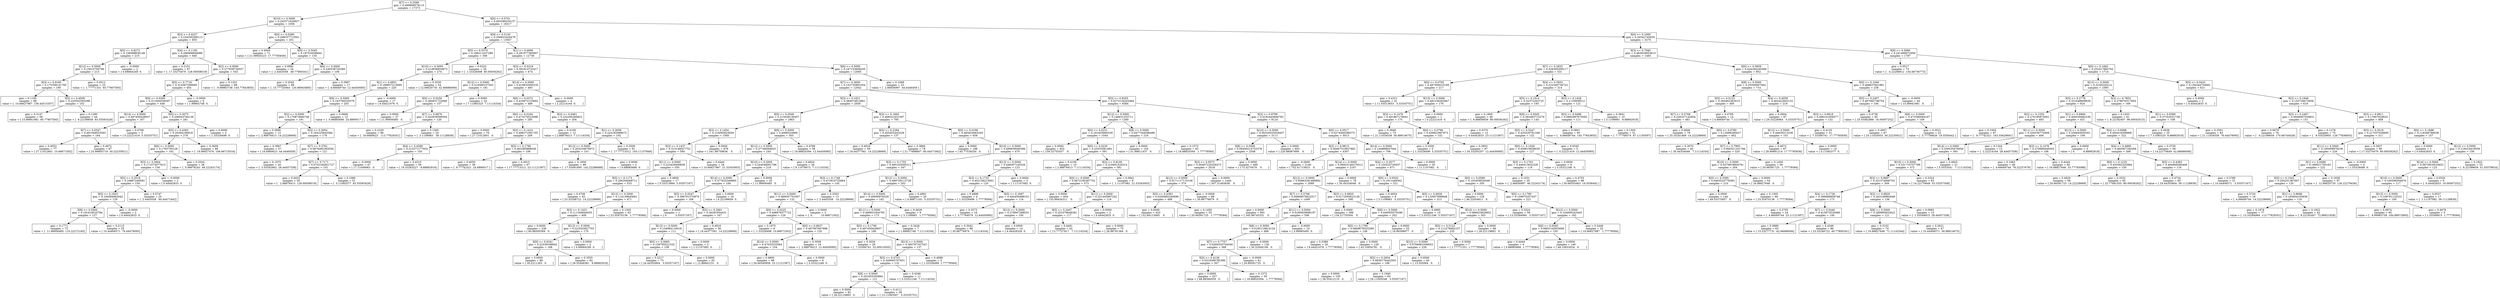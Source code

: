 digraph Tree {
0 [label="X[7] <= 0.2599\ngini = 0.499999578115\nsamples = 17373", shape="box"] ;
1 [label="X[10] <= 0.5000\ngini = 0.245371629927\nsamples = 1056", shape="box"] ;
0 -> 1 ;
2 [label="X[3] <= 0.0227\ngini = 0.234295369113\nsamples = 855", shape="box"] ;
1 -> 2 ;
3 [label="X[5] <= 0.8272\ngini = 0.158588636146\nsamples = 215", shape="box"] ;
2 -> 3 ;
4 [label="X[12] <= 0.5000\ngini = 0.15610750799\nsamples = 213", shape="box"] ;
3 -> 4 ;
5 [label="X[3] <= 0.0185\ngini = 0.175358141795\nsamples = 190", shape="box"] ;
4 -> 5 ;
6 [label="gini = 0.1195\nsamples = 88\nvalue = [  10.66627987  156.44515357]", shape="box"] ;
5 -> 6 ;
7 [label="X[5] <= 0.4506\ngini = 0.225502593298\nsamples = 102", shape="box"] ;
5 -> 7 ;
8 [label="gini = 0.3147\nsamples = 58\nvalue = [ 15.99941981  65.77807593]", shape="box"] ;
7 -> 8 ;
9 [label="gini = 0.1290\nsamples = 44\nvalue = [  6.22199659  83.55593429]", shape="box"] ;
7 -> 9 ;
10 [label="gini = 0.0512\nsamples = 23\nvalue = [  1.77771331  65.77807593]", shape="box"] ;
4 -> 10 ;
11 [label="gini = -0.0000\nsamples = 2\nvalue = [ 0.66664249  0.        ]", shape="box"] ;
3 -> 11 ;
12 [label="X[4] <= 0.1192\ngini = 0.266966694088\nsamples = 640", shape="box"] ;
2 -> 12 ;
13 [label="gini = 0.2101\nsamples = 97\nvalue = [  17.33270479  128.00058019]", shape="box"] ;
12 -> 13 ;
14 [label="X[2] <= 0.5000\ngini = 0.277839726557\nsamples = 543", shape="box"] ;
12 -> 14 ;
15 [label="X[5] <= 0.7716\ngini = 0.314567299949\nsamples = 454", shape="box"] ;
14 -> 15 ;
16 [label="X[0] <= 0.0300\ngini = 0.311004558287\nsamples = 448", shape="box"] ;
15 -> 16 ;
17 [label="X[14] <= 0.5000\ngini = 0.497450428937\nsamples = 167", shape="box"] ;
16 -> 17 ;
18 [label="X[7] <= 0.0347\ngini = 0.491549533593\nsamples = 164", shape="box"] ;
17 -> 18 ;
19 [label="gini = 0.4053\nsamples = 77\nvalue = [ 27.11012801  10.66671502]", shape="box"] ;
18 -> 19 ;
20 [label="gini = 0.4972\nsamples = 87\nvalue = [ 25.99905719  30.22235921]", shape="box"] ;
18 -> 20 ;
21 [label="gini = 0.0768\nsamples = 3\nvalue = [ 0.22221416  5.33335751]", shape="box"] ;
17 -> 21 ;
22 [label="X[0] <= 0.3075\ngini = 0.206943784136\nsamples = 281", shape="box"] ;
16 -> 22 ;
23 [label="X[5] <= 0.4383\ngini = 0.20294109918\nsamples = 278", shape="box"] ;
22 -> 23 ;
24 [label="X[6] <= 0.5000\ngini = 0.1763750128\nsamples = 192", shape="box"] ;
23 -> 24 ;
25 [label="X[3] <= 0.3664\ngini = 0.171073077615\nsamples = 156", shape="box"] ;
24 -> 25 ;
26 [label="X[5] <= 0.3519\ngini = 0.16867249593\nsamples = 154", shape="box"] ;
25 -> 26 ;
27 [label="X[0] <= 0.1833\ngini = 0.194584962042\nsamples = 129", shape="box"] ;
26 -> 27 ;
28 [label="X[8] <= 0.5000\ngini = 0.191618525784\nsamples = 127", shape="box"] ;
27 -> 28 ;
29 [label="gini = 0.1771\nsamples = 72\nvalue = [  11.99956485  110.22272183]", shape="box"] ;
28 -> 29 ;
30 [label="gini = 0.2115\nsamples = 55\nvalue = [ 10.44406571  76.44479095]", shape="box"] ;
28 -> 30 ;
31 [label="gini = -0.0000\nsamples = 2\nvalue = [ 0.44442833  0.        ]", shape="box"] ;
27 -> 31 ;
32 [label="gini = 0.0747\nsamples = 25\nvalue = [  2.4443558   60.44471842]", shape="box"] ;
26 -> 32 ;
33 [label="gini = -0.0000\nsamples = 2\nvalue = [ 0.44442833  0.        ]", shape="box"] ;
25 -> 33 ;
34 [label="gini = 0.2034\nsamples = 36\nvalue = [  5.99978243  46.22243174]", shape="box"] ;
24 -> 34 ;
35 [label="gini = 0.2659\nsamples = 86\nvalue = [  19.99927476  106.66715016]", shape="box"] ;
23 -> 35 ;
36 [label="gini = 0.0000\nsamples = 3\nvalue = [ 1.33328498  0.        ]", shape="box"] ;
22 -> 36 ;
37 [label="gini = -0.0000\nsamples = 6\nvalue = [ 1.99992748  0.        ]", shape="box"] ;
15 -> 37 ;
38 [label="gini = 0.1201\nsamples = 89\nvalue = [   9.99963738  145.77843855]", shape="box"] ;
14 -> 38 ;
39 [label="X[0] <= 0.0280\ngini = 0.298557713501\nsamples = 201", shape="box"] ;
1 -> 39 ;
40 [label="gini = 0.4944\nsamples = 71\nvalue = [ 21.99920223  17.77785836]", shape="box"] ;
39 -> 40 ;
41 [label="X[9] <= 0.5045\ngini = 0.197524596641\nsamples = 130", shape="box"] ;
39 -> 41 ;
42 [label="gini = 0.0892\nsamples = 24\nvalue = [  2.4443558   49.77800341]", shape="box"] ;
41 -> 42 ;
43 [label="X[6] <= 0.5000\ngini = 0.230538720289\nsamples = 106", shape="box"] ;
41 -> 43 ;
44 [label="gini = 0.2042\nsamples = 89\nvalue = [  15.77720564  120.88943685]", shape="box"] ;
43 -> 44 ;
45 [label="gini = 0.3967\nsamples = 17\nvalue = [  4.66649744  12.44450085]", shape="box"] ;
43 -> 45 ;
46 [label="X[0] <= 0.0741\ngini = 0.493289254157\nsamples = 16317", shape="box"] ;
0 -> 46 ;
47 [label="X[9] <= 0.5130\ngini = 0.356823428479\nsamples = 13047", shape="box"] ;
46 -> 47 ;
48 [label="X[5] <= 0.5370\ngini = 0.188211437289\nsamples = 308", shape="box"] ;
47 -> 48 ;
49 [label="X[10] <= 0.5000\ngini = 0.214936654873\nsamples = 274", shape="box"] ;
48 -> 49 ;
50 [label="X[1] <= 0.6951\ngini = 0.189837213695\nsamples = 220", shape="box"] ;
49 -> 50 ;
51 [label="X[6] <= 0.5000\ngini = 0.163794520579\nsamples = 203", shape="box"] ;
50 -> 51 ;
52 [label="X[2] <= 0.5000\ngini = 0.170873660746\nsamples = 191", shape="box"] ;
51 -> 52 ;
53 [label="gini = 0.2806\nsamples = 13\nvalue = [  2.88878413  14.22228669]", shape="box"] ;
52 -> 53 ;
54 [label="X[4] <= 0.3054\ngini = 0.164225643584\nsamples = 178", shape="box"] ;
52 -> 54 ;
55 [label="gini = 0.3967\nsamples = 57\nvalue = [ 16.6660623  44.4446459]", shape="box"] ;
54 -> 55 ;
56 [label="X[7] <= 0.3761\ngini = 0.0876492393556\nsamples = 121", shape="box"] ;
54 -> 56 ;
57 [label="gini = 0.1975\nsamples = 20\nvalue = [  3.55542662  28.44457338]", shape="box"] ;
56 -> 57 ;
58 [label="X[7] <= 0.7171\ngini = 0.0702164921727\nsamples = 101", shape="box"] ;
56 -> 58 ;
59 [label="gini = 0.0432\nsamples = 50\nvalue = [   2.88878413  128.00058019]", shape="box"] ;
58 -> 59 ;
60 [label="gini = 0.1086\nsamples = 51\nvalue = [  5.11092577  83.55593429]", shape="box"] ;
58 -> 60 ;
61 [label="gini = 0.0666\nsamples = 12\nvalue = [  0.88885666  24.8890017 ]", shape="box"] ;
51 -> 61 ;
62 [label="gini = -0.0000\nsamples = 17\nvalue = [ 6.44421076  0.        ]", shape="box"] ;
50 -> 62 ;
63 [label="gini = 0.3530\nsamples = 54\nvalue = [ 12.66620735  42.66686006]", shape="box"] ;
49 -> 63 ;
64 [label="gini = 0.0322\nsamples = 34\nvalue = [  1.33328498  80.00036262]", shape="box"] ;
48 -> 64 ;
65 [label="X[1] <= 0.4690\ngini = 0.281977360907\nsamples = 12739", shape="box"] ;
47 -> 65 ;
66 [label="X[3] <= 0.0319\ngini = 0.391814732417\nsamples = 674", shape="box"] ;
65 -> 66 ;
67 [label="X[12] <= 0.5000\ngini = 0.314589107503\nsamples = 181", shape="box"] ;
66 -> 67 ;
68 [label="X[0] <= 0.0250\ngini = 0.284931722846\nsamples = 157", shape="box"] ;
67 -> 68 ;
69 [label="gini = 0.0000\nsamples = 37\nvalue = [ 11.99956485   0.        ]", shape="box"] ;
68 -> 69 ;
70 [label="X[7] <= 0.6876\ngini = 0.202839599504\nsamples = 120", shape="box"] ;
68 -> 70 ;
71 [label="gini = 0.2229\nsamples = 96\nvalue = [  16.6660623   113.77829351]", shape="box"] ;
70 -> 71 ;
72 [label="gini = 0.1365\nsamples = 24\nvalue = [  3.1109983   39.11128839]", shape="box"] ;
70 -> 72 ;
73 [label="gini = 0.5000\nsamples = 24\nvalue = [ 7.11085325  7.11114334]", shape="box"] ;
67 -> 73 ;
74 [label="X[14] <= 0.5000\ngini = 0.419832095235\nsamples = 493", shape="box"] ;
66 -> 74 ;
75 [label="X[0] <= 0.0372\ngini = 0.416972153692\nsamples = 489", shape="box"] ;
74 -> 75 ;
76 [label="X[0] <= 0.0164\ngini = 0.473270523098\nsamples = 285", shape="box"] ;
75 -> 76 ;
77 [label="gini = 0.0000\nsamples = 76\nvalue = [ 27.11012801   0.        ]", shape="box"] ;
76 -> 77 ;
78 [label="X[3] <= 0.1410\ngini = 0.498271091705\nsamples = 209", shape="box"] ;
76 -> 78 ;
79 [label="X[4] <= 0.4289\ngini = 0.315271177932\nsamples = 103", shape="box"] ;
78 -> 79 ;
80 [label="gini = -0.0000\nsamples = 47\nvalue = [ 17.11049063   0.        ]", shape="box"] ;
79 -> 80 ;
81 [label="gini = 0.4315\nsamples = 56\nvalue = [ 19.33263227   8.88892918]", shape="box"] ;
79 -> 81 ;
82 [label="X[5] <= 0.1790\ngini = 0.463385888036\nsamples = 106", shape="box"] ;
78 -> 82 ;
83 [label="gini = 0.4050\nsamples = 39\nvalue = [  9.77742321  24.8890017 ]", shape="box"] ;
82 -> 83 ;
84 [label="gini = 0.4915\nsamples = 67\nvalue = [ 17.77713312  23.11121587]", shape="box"] ;
82 -> 84 ;
85 [label="X[3] <= 0.0461\ngini = 0.232295266822\nsamples = 204", shape="box"] ;
75 -> 85 ;
86 [label="gini = 0.4109\nsamples = 12\nvalue = [ 2.88878413  7.11114334]", shape="box"] ;
85 -> 86 ;
87 [label="X[1] <= 0.2658\ngini = 0.224192089673\nsamples = 192", shape="box"] ;
85 -> 87 ;
88 [label="X[13] <= 0.5000\ngini = 0.203234679972\nsamples = 101", shape="box"] ;
87 -> 88 ;
89 [label="gini = 0.1956\nsamples = 99\nvalue = [  17.55491895  142.22286688]", shape="box"] ;
88 -> 89 ;
90 [label="gini = 0.0000\nsamples = 2\nvalue = [ 0.88885666  0.        ]", shape="box"] ;
88 -> 90 ;
91 [label="gini = 0.2509\nsamples = 91\nvalue = [  17.77713312  103.11157849]", shape="box"] ;
87 -> 91 ;
92 [label="gini = -0.0000\nsamples = 4\nvalue = [ 2.22214164  0.        ]", shape="box"] ;
74 -> 92 ;
93 [label="X[6] <= 0.5000\ngini = 0.167153608205\nsamples = 12065", shape="box"] ;
65 -> 93 ;
94 [label="X[7] <= 0.3650\ngini = 0.152735881054\nsamples = 12042", shape="box"] ;
93 -> 94 ;
95 [label="X[3] <= 0.1621\ngini = 0.384974913861\nsamples = 2658", shape="box"] ;
94 -> 95 ;
96 [label="X[0] <= 0.0546\ngini = 0.215028130457\nsamples = 1863", shape="box"] ;
95 -> 96 ;
97 [label="X[3] <= 0.1454\ngini = 0.153093623839\nsamples = 1560", shape="box"] ;
96 -> 97 ;
98 [label="X[3] <= 0.1437\ngini = 0.315146027752\nsamples = 584", shape="box"] ;
97 -> 98 ;
99 [label="X[11] <= 0.5000\ngini = 0.223429400839\nsamples = 550", shape="box"] ;
98 -> 99 ;
100 [label="X[5] <= 0.1173\ngini = 0.206304068711\nsamples = 533", shape="box"] ;
99 -> 100 ;
101 [label="gini = 0.4706\nsamples = 62\nvalue = [ 23.33248722  14.22228669]", shape="box"] ;
100 -> 101 ;
102 [label="X[12] <= 0.5000\ngini = 0.114139645661\nsamples = 471", shape="box"] ;
100 -> 102 ;
103 [label="X[3] <= 0.1423\ngini = 0.111344644055\nsamples = 408", shape="box"] ;
102 -> 103 ;
104 [label="gini = 0.0000\nsamples = 238\nvalue = [ 80.88595569   0.        ]", shape="box"] ;
103 -> 104 ;
105 [label="X[13] <= 0.5000\ngini = 0.223543927703\nsamples = 170", shape="box"] ;
103 -> 105 ;
106 [label="X[0] <= 0.0241\ngini = 0.22539196942\nsamples = 168", shape="box"] ;
105 -> 106 ;
107 [label="gini = 0.0000\nsamples = 86\nvalue = [ 30.2211263   0.       ]", shape="box"] ;
106 -> 107 ;
108 [label="gini = 0.3555\nsamples = 82\nvalue = [ 29.55448381   8.88892918]", shape="box"] ;
106 -> 108 ;
109 [label="gini = 0.0000\nsamples = 2\nvalue = [ 0.66664249  0.        ]", shape="box"] ;
105 -> 109 ;
110 [label="gini = 0.1305\nsamples = 63\nvalue = [ 23.55470138   1.77778584]", shape="box"] ;
102 -> 110 ;
111 [label="gini = 0.4800\nsamples = 17\nvalue = [ 5.33313994  3.55557167]", shape="box"] ;
99 -> 111 ;
112 [label="gini = 0.4444\nsamples = 34\nvalue = [ 10.66627987  21.33343003]", shape="box"] ;
98 -> 112 ;
113 [label="gini = 0.0000\nsamples = 976\nvalue = [ 341.98759836    0.        ]", shape="box"] ;
97 -> 113 ;
114 [label="X[8] <= 0.5000\ngini = 0.4066524966\nsamples = 303", shape="box"] ;
96 -> 114 ;
115 [label="X[12] <= 0.5000\ngini = 0.37746094925\nsamples = 245", shape="box"] ;
114 -> 115 ;
116 [label="X[10] <= 0.5000\ngini = 0.344546901796\nsamples = 219", shape="box"] ;
115 -> 116 ;
117 [label="X[14] <= 0.5000\ngini = 0.377625349965\nsamples = 184", shape="box"] ;
116 -> 117 ;
118 [label="X[5] <= 0.0247\ngini = 0.396701570879\nsamples = 168", shape="box"] ;
117 -> 118 ;
119 [label="gini = 0.0000\nsamples = 1\nvalue = [ 0.          3.55557167]", shape="box"] ;
118 -> 119 ;
120 [label="X[5] <= 0.2901\ngini = 0.36281954431\nsamples = 167", shape="box"] ;
118 -> 120 ;
121 [label="X[13] <= 0.5000\ngini = 0.154984116018\nsamples = 111", shape="box"] ;
120 -> 121 ;
122 [label="X[0] <= 0.0665\ngini = 0.158795521532\nsamples = 108", shape="box"] ;
121 -> 122 ;
123 [label="gini = 0.2217\nsamples = 73\nvalue = [ 24.44355804   3.55557167]", shape="box"] ;
122 -> 123 ;
124 [label="gini = 0.0000\nsamples = 35\nvalue = [ 12.88842151   0.        ]", shape="box"] ;
122 -> 124 ;
125 [label="gini = 0.0000\nsamples = 3\nvalue = [ 1.11107082  0.        ]", shape="box"] ;
121 -> 125 ;
126 [label="gini = 0.4916\nsamples = 56\nvalue = [ 18.44377561  14.22228669]", shape="box"] ;
120 -> 126 ;
127 [label="gini = 0.0000\nsamples = 16\nvalue = [ 6.22199659  0.        ]", shape="box"] ;
117 -> 127 ;
128 [label="gini = 0.0000\nsamples = 35\nvalue = [ 11.99956485   0.        ]", shape="box"] ;
116 -> 128 ;
129 [label="gini = 0.4924\nsamples = 26\nvalue = [ 9.11078072  7.11114334]", shape="box"] ;
115 -> 129 ;
130 [label="gini = 0.4789\nsamples = 58\nvalue = [ 18.88820394  12.44450085]", shape="box"] ;
114 -> 130 ;
131 [label="X[3] <= 0.1665\ngini = 0.498321631597\nsamples = 795", shape="box"] ;
95 -> 131 ;
132 [label="X[5] <= 0.2284\ngini = 0.455052442528\nsamples = 137", shape="box"] ;
131 -> 132 ;
133 [label="gini = 0.4916\nsamples = 59\nvalue = [ 18.44377561  14.22228669]", shape="box"] ;
132 -> 133 ;
134 [label="gini = 0.3894\nsamples = 78\nvalue = [ 21.77698807  60.44471842]", shape="box"] ;
132 -> 134 ;
135 [label="X[0] <= 0.0196\ngini = 0.485624063345\nsamples = 658", shape="box"] ;
131 -> 135 ;
136 [label="gini = 0.0000\nsamples = 188\nvalue = [ 65.77539254   0.        ]", shape="box"] ;
135 -> 136 ;
137 [label="X[10] <= 0.5000\ngini = 0.499939040396\nsamples = 470", shape="box"] ;
135 -> 137 ;
138 [label="X[3] <= 0.1755\ngini = 0.495163595311\nsamples = 347", shape="box"] ;
137 -> 138 ;
139 [label="X[3] <= 0.1749\ngini = 0.473910725684\nsamples = 145", shape="box"] ;
138 -> 139 ;
140 [label="X[11] <= 0.5000\ngini = 0.489047701957\nsamples = 132", shape="box"] ;
139 -> 140 ;
141 [label="X[0] <= 0.0225\ngini = 0.498976377722\nsamples = 129", shape="box"] ;
140 -> 141 ;
142 [label="gini = 0.1975\nsamples = 9\nvalue = [  1.33328498  10.66671502]", shape="box"] ;
141 -> 142 ;
143 [label="X[0] <= 0.0637\ngini = 0.497567667996\nsamples = 120", shape="box"] ;
141 -> 143 ;
144 [label="X[14] <= 0.5000\ngini = 0.47032533564\nsamples = 104", shape="box"] ;
143 -> 144 ;
145 [label="gini = 0.4800\nsamples = 98\nvalue = [ 34.66540958  23.11121587]", shape="box"] ;
144 -> 145 ;
146 [label="gini = 0.0000\nsamples = 6\nvalue = [ 3.33321246  0.        ]", shape="box"] ;
144 -> 146 ;
147 [label="gini = 0.3058\nsamples = 16\nvalue = [  2.88878413  12.44450085]", shape="box"] ;
143 -> 147 ;
148 [label="gini = 0.0000\nsamples = 3\nvalue = [  0.          10.66671502]", shape="box"] ;
140 -> 148 ;
149 [label="gini = 0.2503\nsamples = 13\nvalue = [  2.4443558   14.22228669]", shape="box"] ;
139 -> 149 ;
150 [label="X[12] <= 0.5000\ngini = 0.499728113726\nsamples = 202", shape="box"] ;
138 -> 150 ;
151 [label="X[14] <= 0.5000\ngini = 0.49956976329\nsamples = 182", shape="box"] ;
150 -> 151 ;
152 [label="X[11] <= 0.5000\ngini = 0.499831004765\nsamples = 173", shape="box"] ;
151 -> 152 ;
153 [label="X[5] <= 0.1790\ngini = 0.497450428937\nsamples = 166", shape="box"] ;
152 -> 153 ;
154 [label="gini = 0.3034\nsamples = 29\nvalue = [  7.33306741  32.00014505]", shape="box"] ;
153 -> 154 ;
155 [label="X[13] <= 0.5000\ngini = 0.360787167547\nsamples = 137", shape="box"] ;
153 -> 155 ;
156 [label="X[5] <= 0.4753\ngini = 0.340845707831\nsamples = 132", shape="box"] ;
155 -> 156 ;
157 [label="X[8] <= 0.5000\ngini = 0.202455350894\nsamples = 121", shape="box"] ;
156 -> 157 ;
158 [label="gini = 0.0000\nsamples = 82\nvalue = [ 28.22119883   0.        ]", shape="box"] ;
157 -> 158 ;
159 [label="gini = 0.4111\nsamples = 39\nvalue = [ 13.11063567   5.33335751]", shape="box"] ;
157 -> 159 ;
160 [label="gini = 0.4346\nsamples = 11\nvalue = [ 3.33321246  7.11114334]", shape="box"] ;
156 -> 160 ;
161 [label="gini = 0.4898\nsamples = 5\nvalue = [ 1.33328498  1.77778584]", shape="box"] ;
155 -> 161 ;
162 [label="gini = 0.3426\nsamples = 7\nvalue = [ 1.99992748  7.11114334]", shape="box"] ;
152 -> 162 ;
163 [label="gini = 0.4628\nsamples = 9\nvalue = [ 3.1109983   1.77778584]", shape="box"] ;
151 -> 163 ;
164 [label="gini = 0.4991\nsamples = 20\nvalue = [ 4.88871161  5.33335751]", shape="box"] ;
150 -> 164 ;
165 [label="X[13] <= 0.5000\ngini = 0.448307145526\nsamples = 123", shape="box"] ;
137 -> 165 ;
166 [label="X[3] <= 0.1733\ngini = 0.452156215901\nsamples = 120", shape="box"] ;
165 -> 166 ;
167 [label="gini = 0.4898\nsamples = 4\nvalue = [ 1.33328498  1.77778584]", shape="box"] ;
166 -> 167 ;
168 [label="X[5] <= 0.1667\ngini = 0.444450488101\nsamples = 116", shape="box"] ;
166 -> 168 ;
169 [label="gini = 0.3573\nsamples = 16\nvalue = [  3.77764079  12.44450085]", shape="box"] ;
168 -> 169 ;
170 [label="X[12] <= 0.5000\ngini = 0.278947288551\nsamples = 100", shape="box"] ;
168 -> 170 ;
171 [label="gini = 0.3042\nsamples = 86\nvalue = [ 30.88776879   7.11114334]", shape="box"] ;
170 -> 171 ;
172 [label="gini = 0.0000\nsamples = 14\nvalue = [ 4.44428328  0.        ]", shape="box"] ;
170 -> 172 ;
173 [label="gini = 0.0000\nsamples = 3\nvalue = [ 1.11107082  0.        ]", shape="box"] ;
165 -> 173 ;
174 [label="X[3] <= 0.9255\ngini = 0.0373154203484\nsamples = 9384", shape="box"] ;
94 -> 174 ;
175 [label="X[12] <= 0.5000\ngini = 0.146631253711\nsamples = 1260", shape="box"] ;
174 -> 175 ;
176 [label="X[0] <= 0.0231\ngini = 0.163455660339\nsamples = 1044", shape="box"] ;
175 -> 176 ;
177 [label="gini = 0.0000\nsamples = 453\nvalue = [ 159.32755557    0.        ]", shape="box"] ;
176 -> 177 ;
178 [label="X[0] <= 0.0235\ngini = 0.25533581483\nsamples = 591", shape="box"] ;
176 -> 178 ;
179 [label="gini = 0.4109\nsamples = 10\nvalue = [ 2.88878413  7.11114334]", shape="box"] ;
178 -> 179 ;
180 [label="X[3] <= 0.8100\ngini = 0.219491520314\nsamples = 581", shape="box"] ;
178 -> 180 ;
181 [label="X[0] <= 0.0560\ngini = 0.0672185367752\nsamples = 573", shape="box"] ;
180 -> 181 ;
182 [label="gini = 0.0000\nsamples = 454\nvalue = [ 155.99434311    0.        ]", shape="box"] ;
181 -> 182 ;
183 [label="X[11] <= 0.5000\ngini = 0.251445997242\nsamples = 119", shape="box"] ;
181 -> 183 ;
184 [label="X[5] <= 0.2407\ngini = 0.253376648381\nsamples = 117", shape="box"] ;
183 -> 184 ;
185 [label="gini = 0.4491\nsamples = 42\nvalue = [ 13.77727817   7.11114334]", shape="box"] ;
184 -> 185 ;
186 [label="gini = 0.0000\nsamples = 75\nvalue = [ 26.88791384   0.        ]", shape="box"] ;
184 -> 186 ;
187 [label="gini = 0.0000\nsamples = 2\nvalue = [ 0.44442833  0.        ]", shape="box"] ;
183 -> 187 ;
188 [label="gini = 0.0941\nsamples = 8\nvalue = [  1.11107082  21.33343003]", shape="box"] ;
180 -> 188 ;
189 [label="X[8] <= 0.5000\ngini = 0.0477344596488\nsamples = 216", shape="box"] ;
175 -> 189 ;
190 [label="gini = 0.0000\nsamples = 154\nvalue = [ 51.99811437   0.        ]", shape="box"] ;
189 -> 190 ;
191 [label="gini = 0.1572\nsamples = 62\nvalue = [ 18.88820394   1.77778584]", shape="box"] ;
189 -> 191 ;
192 [label="X[3] <= 0.9799\ngini = 0.0182445846783\nsamples = 8124", shape="box"] ;
174 -> 192 ;
193 [label="X[10] <= 0.5000\ngini = 0.00320525028457\nsamples = 3111", shape="box"] ;
192 -> 193 ;
194 [label="X[8] <= 0.5000\ngini = 0.00400214752378\nsamples = 2508", shape="box"] ;
193 -> 194 ;
195 [label="X[3] <= 0.9573\ngini = 0.00497220326473\nsamples = 2018", shape="box"] ;
194 -> 195 ;
196 [label="X[12] <= 0.5000\ngini = 0.0171117110156\nsamples = 574", shape="box"] ;
195 -> 196 ;
197 [label="X[5] <= 0.4383\ngini = 0.0200992340696\nsamples = 488", shape="box"] ;
196 -> 197 ;
198 [label="gini = 0.0000\nsamples = 433\nvalue = [ 152.66113065    0.        ]", shape="box"] ;
197 -> 198 ;
199 [label="gini = 0.1459\nsamples = 55\nvalue = [ 20.66591725   1.77778584]", shape="box"] ;
197 -> 199 ;
200 [label="gini = -0.0000\nsamples = 86\nvalue = [ 30.88776879   0.        ]", shape="box"] ;
196 -> 200 ;
201 [label="gini = 0.0000\nsamples = 1444\nvalue = [ 507.31493636    0.        ]", shape="box"] ;
195 -> 201 ;
202 [label="gini = 0.0000\nsamples = 490\nvalue = [ 173.3270479    0.       ]", shape="box"] ;
194 -> 202 ;
203 [label="gini = 0.0000\nsamples = 603\nvalue = [ 220.88087899    0.        ]", shape="box"] ;
193 -> 203 ;
204 [label="X[0] <= 0.0517\ngini = 0.0274400296575\nsamples = 5013", shape="box"] ;
192 -> 204 ;
205 [label="X[3] <= 0.9813\ngini = 0.00467510937862\nsamples = 4307", shape="box"] ;
204 -> 205 ;
206 [label="gini = -0.0000\nsamples = 2140\nvalue = [ 752.41715923    0.        ]", shape="box"] ;
205 -> 206 ;
207 [label="X[14] <= 0.5000\ngini = 0.00925140279312\nsamples = 2167", shape="box"] ;
205 -> 207 ;
208 [label="X[12] <= 0.5000\ngini = 0.00963291489892\nsamples = 2089", shape="box"] ;
207 -> 208 ;
209 [label="X[7] <= 0.5768\ngini = 0.00668078022517\nsamples = 1499", shape="box"] ;
208 -> 209 ;
210 [label="gini = 0.0000\nsamples = 991\nvalue = [ 345.98745331    0.        ]", shape="box"] ;
209 -> 210 ;
211 [label="X[11] <= 0.5000\ngini = 0.0190920688197\nsamples = 508", shape="box"] ;
209 -> 211 ;
212 [label="X[8] <= 0.5000\ngini = 0.0195110814124\nsamples = 498", shape="box"] ;
211 -> 212 ;
213 [label="X[7] <= 0.7757\ngini = 0.0269320754549\nsamples = 368", shape="box"] ;
212 -> 213 ;
214 [label="X[5] <= 0.4136\ngini = 0.0319289785386\nsamples = 307", shape="box"] ;
213 -> 214 ;
215 [label="gini = 0.0000\nsamples = 257\nvalue = [ 88.88566559   0.        ]", shape="box"] ;
214 -> 215 ;
216 [label="gini = 0.1572\nsamples = 50\nvalue = [ 18.88820394   1.77778584]", shape="box"] ;
214 -> 216 ;
217 [label="gini = -0.0000\nsamples = 61\nvalue = [ 20.66591725   0.        ]", shape="box"] ;
213 -> 217 ;
218 [label="gini = -0.0000\nsamples = 130\nvalue = [ 50.22040106   0.        ]", shape="box"] ;
212 -> 218 ;
219 [label="gini = -0.0000\nsamples = 10\nvalue = [ 3.99985495  0.        ]", shape="box"] ;
211 -> 219 ;
220 [label="X[3] <= 0.9820\ngini = 0.0172593623128\nsamples = 590", shape="box"] ;
208 -> 220 ;
221 [label="gini = 0.0000\nsamples = 388\nvalue = [ 134.21735504    0.        ]", shape="box"] ;
220 -> 221 ;
222 [label="X[8] <= 0.5000\ngini = 0.049505570296\nsamples = 202", shape="box"] ;
220 -> 222 ;
223 [label="X[5] <= 0.1790\ngini = 0.0668678525289\nsamples = 149", shape="box"] ;
222 -> 223 ;
224 [label="gini = 0.3389\nsamples = 20\nvalue = [ 6.44421076  1.77778584]", shape="box"] ;
223 -> 224 ;
225 [label="gini = 0.0000\nsamples = 129\nvalue = [ 43.10954781   0.        ]", shape="box"] ;
223 -> 225 ;
226 [label="gini = 0.0000\nsamples = 53\nvalue = [ 18.66598977   0.        ]", shape="box"] ;
222 -> 226 ;
227 [label="gini = 0.0000\nsamples = 78\nvalue = [ 30.44334046   0.        ]", shape="box"] ;
207 -> 227 ;
228 [label="X[14] <= 0.5000\ngini = 0.144889647044\nsamples = 706", shape="box"] ;
204 -> 228 ;
229 [label="X[4] <= 0.3577\ngini = 0.150525720637\nsamples = 671", shape="box"] ;
228 -> 229 ;
230 [label="X[0] <= 0.0520\ngini = 0.1911449302\nsamples = 321", shape="box"] ;
229 -> 230 ;
231 [label="gini = 0.4654\nsamples = 8\nvalue = [ 3.1109983   5.33335751]", shape="box"] ;
230 -> 231 ;
232 [label="X[5] <= 0.0926\ngini = 0.132657699848\nsamples = 313", shape="box"] ;
230 -> 232 ;
233 [label="gini = 0.4995\nsamples = 10\nvalue = [ 3.33321246  3.55557167]", shape="box"] ;
232 -> 233 ;
234 [label="X[10] <= 0.5000\ngini = 0.086623829852\nsamples = 303", shape="box"] ;
232 -> 234 ;
235 [label="X[5] <= 0.5123\ngini = 0.112278482107\nsamples = 235", shape="box"] ;
234 -> 235 ;
236 [label="X[12] <= 0.5000\ngini = 0.0794681936653\nsamples = 228", shape="box"] ;
235 -> 236 ;
237 [label="X[5] <= 0.2654\ngini = 0.0936176442503\nsamples = 188", shape="box"] ;
236 -> 237 ;
238 [label="gini = 0.0000\nsamples = 105\nvalue = [ 39.55412119   0.        ]", shape="box"] ;
237 -> 238 ;
239 [label="gini = 0.1940\nsamples = 83\nvalue = [ 29.11005548   3.55557167]", shape="box"] ;
237 -> 239 ;
240 [label="gini = 0.0000\nsamples = 40\nvalue = [ 13.555064   0.      ]", shape="box"] ;
236 -> 240 ;
241 [label="gini = 0.5000\nsamples = 7\nvalue = [ 1.77771331  1.77778584]", shape="box"] ;
235 -> 241 ;
242 [label="gini = 0.0000\nsamples = 68\nvalue = [ 28.22119883   0.        ]", shape="box"] ;
234 -> 242 ;
243 [label="X[0] <= 0.0589\ngini = 0.105459020546\nsamples = 350", shape="box"] ;
229 -> 243 ;
244 [label="gini = 0.0000\nsamples = 129\nvalue = [ 46.22054611   0.        ]", shape="box"] ;
243 -> 244 ;
245 [label="X[5] <= 0.1790\ngini = 0.159975357437\nsamples = 221", shape="box"] ;
243 -> 245 ;
246 [label="gini = 0.3324\nsamples = 39\nvalue = [ 13.33284984   3.55557167]", shape="box"] ;
245 -> 246 ;
247 [label="X[12] <= 0.5000\ngini = 0.104600243445\nsamples = 182", shape="box"] ;
245 -> 247 ;
248 [label="X[0] <= 0.0593\ngini = 0.0663142953669\nsamples = 150", shape="box"] ;
247 -> 248 ;
249 [label="gini = 0.4444\nsamples = 4\nvalue = [ 0.88885666  1.77778584]", shape="box"] ;
248 -> 249 ;
250 [label="gini = 0.0000\nsamples = 146\nvalue = [ 49.10933024   0.        ]", shape="box"] ;
248 -> 250 ;
251 [label="gini = 0.2449\nsamples = 32\nvalue = [ 10.66627987   1.77778584]", shape="box"] ;
247 -> 251 ;
252 [label="gini = 0.0000\nsamples = 35\nvalue = [ 11.1107082   0.       ]", shape="box"] ;
228 -> 252 ;
253 [label="gini = 0.1068\nsamples = 23\nvalue = [  2.66656997  44.4446459 ]", shape="box"] ;
93 -> 253 ;
254 [label="X[0] <= 0.1069\ngini = 0.34542745635\nsamples = 3270", shape="box"] ;
46 -> 254 ;
255 [label="X[3] <= 0.7940\ngini = 0.483929953615\nsamples = 1483", shape="box"] ;
254 -> 255 ;
256 [label="X[7] <= 0.2833\ngini = 0.328300309117\nsamples = 531", shape="box"] ;
255 -> 256 ;
257 [label="X[0] <= 0.0792\ngini = 0.497560010185\nsamples = 217", shape="box"] ;
256 -> 257 ;
258 [label="gini = 0.4321\nsamples = 41\nvalue = [ 11.55513653   5.33335751]", shape="box"] ;
257 -> 258 ;
259 [label="X[13] <= 0.5000\ngini = 0.492106262847\nsamples = 176", shape="box"] ;
257 -> 259 ;
260 [label="X[3] <= 0.1478\ngini = 0.491867176641\nsamples = 175", shape="box"] ;
259 -> 260 ;
261 [label="gini = 0.3948\nsamples = 73\nvalue = [ 21.11034558  56.88914675]", shape="box"] ;
260 -> 261 ;
262 [label="X[0] <= 0.0798\ngini = 0.439822967873\nsamples = 102", shape="box"] ;
260 -> 262 ;
263 [label="gini = 0.3200\nsamples = 5\nvalue = [ 1.33328498  5.33335751]", shape="box"] ;
262 -> 263 ;
264 [label="gini = 0.3853\nsamples = 97\nvalue = [ 35.33205207  12.44450085]", shape="box"] ;
262 -> 264 ;
265 [label="gini = 0.0000\nsamples = 1\nvalue = [ 0.22221416  0.        ]", shape="box"] ;
259 -> 265 ;
266 [label="X[4] <= 0.3933\ngini = 0.222340736722\nsamples = 314", shape="box"] ;
256 -> 266 ;
267 [label="X[5] <= 0.1914\ngini = 0.32372262725\nsamples = 193", shape="box"] ;
266 -> 267 ;
268 [label="gini = 0.1800\nsamples = 49\nvalue = [  8.88856656  80.00036262]", shape="box"] ;
267 -> 268 ;
269 [label="X[9] <= 0.5045\ngini = 0.393483715276\nsamples = 144", shape="box"] ;
267 -> 269 ;
270 [label="gini = 0.0370\nsamples = 12\nvalue = [  0.44442833  23.11121587]", shape="box"] ;
269 -> 270 ;
271 [label="X[5] <= 0.5247\ngini = 0.435526781348\nsamples = 132", shape="box"] ;
269 -> 271 ;
272 [label="X[0] <= 0.1026\ngini = 0.459619838035\nsamples = 127", shape="box"] ;
271 -> 272 ;
273 [label="X[3] <= 0.1703\ngini = 0.446413632326\nsamples = 118", shape="box"] ;
272 -> 273 ;
274 [label="gini = 0.1031\nsamples = 20\nvalue = [  2.66656997  46.22243174]", shape="box"] ;
273 -> 274 ;
275 [label="gini = 0.4755\nsamples = 98\nvalue = [ 30.66555463  19.5556442 ]", shape="box"] ;
273 -> 275 ;
276 [label="gini = 0.0000\nsamples = 9\nvalue = [ 3.33321246  0.        ]", shape="box"] ;
272 -> 276 ;
277 [label="gini = 0.0345\nsamples = 5\nvalue = [  0.22221416  12.44450085]", shape="box"] ;
271 -> 277 ;
278 [label="X[3] <= 0.1428\ngini = 0.1135858512\nsamples = 121", shape="box"] ;
266 -> 278 ;
279 [label="X[3] <= 0.0498\ngini = 0.0962997675092\nsamples = 111", shape="box"] ;
278 -> 279 ;
280 [label="gini = 0.0601\nsamples = 60\nvalue = [   4.66649744  145.77843855]", shape="box"] ;
279 -> 280 ;
281 [label="gini = 0.1505\nsamples = 51\nvalue = [  7.77749574  87.11150597]", shape="box"] ;
279 -> 281 ;
282 [label="gini = 0.3841\nsamples = 10\nvalue = [ 3.1109983   8.88892918]", shape="box"] ;
278 -> 282 ;
283 [label="X[0] <= 0.0959\ngini = 0.424294245589\nsamples = 952", shape="box"] ;
255 -> 283 ;
284 [label="X[8] <= 0.5000\ngini = 0.35509567564\nsamples = 714", shape="box"] ;
283 -> 284 ;
285 [label="X[5] <= 0.5123\ngini = 0.265462363015\nsamples = 495", shape="box"] ;
284 -> 285 ;
286 [label="X[7] <= 0.5768\ngini = 0.226327142854\nsamples = 481", shape="box"] ;
285 -> 286 ;
287 [label="gini = 0.4606\nsamples = 79\nvalue = [ 25.33241469  14.22228669]", shape="box"] ;
286 -> 287 ;
288 [label="X[0] <= 0.0780\ngini = 0.13068290437\nsamples = 402", shape="box"] ;
286 -> 288 ;
289 [label="gini = 0.3070\nsamples = 82\nvalue = [ 30.44334046   7.11114334]", shape="box"] ;
288 -> 289 ;
290 [label="X[7] <= 0.7905\ngini = 0.060321161766\nsamples = 320", shape="box"] ;
288 -> 290 ;
291 [label="X[10] <= 0.5000\ngini = 0.0379919804791\nsamples = 264", shape="box"] ;
290 -> 291 ;
292 [label="X[5] <= 0.3395\ngini = 0.0463524778383\nsamples = 210", shape="box"] ;
291 -> 292 ;
293 [label="gini = 0.0000\nsamples = 144\nvalue = [ 49.55375857   0.        ]", shape="box"] ;
292 -> 293 ;
294 [label="gini = 0.1305\nsamples = 66\nvalue = [ 23.55470138   1.77778584]", shape="box"] ;
292 -> 294 ;
295 [label="gini = 0.0000\nsamples = 54\nvalue = [ 16.88827646   0.        ]", shape="box"] ;
291 -> 295 ;
296 [label="gini = 0.1459\nsamples = 56\nvalue = [ 20.66591725   1.77778584]", shape="box"] ;
290 -> 296 ;
297 [label="gini = 0.4785\nsamples = 14\nvalue = [ 4.66649744  7.11114334]", shape="box"] ;
285 -> 297 ;
298 [label="X[4] <= 0.4059\ngini = 0.462422843132\nsamples = 219", shape="box"] ;
284 -> 298 ;
299 [label="gini = 0.2604\nsamples = 87\nvalue = [ 29.33226964   5.33335751]", shape="box"] ;
298 -> 299 ;
300 [label="X[3] <= 0.9818\ngini = 0.496101656577\nsamples = 132", shape="box"] ;
298 -> 300 ;
301 [label="X[12] <= 0.5000\ngini = 0.44630213236\nsamples = 101", shape="box"] ;
300 -> 301 ;
302 [label="gini = 0.4673\nsamples = 87\nvalue = [ 29.99891214  17.77785836]", shape="box"] ;
301 -> 302 ;
303 [label="gini = 0.0000\nsamples = 14\nvalue = [ 5.11092577  0.        ]", shape="box"] ;
301 -> 303 ;
304 [label="gini = 0.4135\nsamples = 31\nvalue = [  7.33306741  17.77785836]", shape="box"] ;
300 -> 304 ;
305 [label="X[0] <= 0.1046\ngini = 0.498837841981\nsamples = 238", shape="box"] ;
283 -> 305 ;
306 [label="X[5] <= 0.2407\ngini = 0.497082748754\nsamples = 194", shape="box"] ;
305 -> 306 ;
307 [label="gini = 0.4736\nsamples = 85\nvalue = [ 25.55462886  16.00007252]", shape="box"] ;
306 -> 307 ;
308 [label="X[8] <= 0.5000\ngini = 0.472580084197\nsamples = 109", shape="box"] ;
306 -> 308 ;
309 [label="gini = 0.4957\nsamples = 87\nvalue = [ 25.11020053  30.22235921]", shape="box"] ;
308 -> 309 ;
310 [label="gini = 0.3521\nsamples = 22\nvalue = [  5.77756826  19.5556442 ]", shape="box"] ;
308 -> 310 ;
311 [label="gini = -0.0000\nsamples = 44\nvalue = [ 15.99941981   0.        ]", shape="box"] ;
305 -> 311 ;
312 [label="X[9] <= 0.5080\ngini = 0.241489672956\nsamples = 1787", shape="box"] ;
254 -> 312 ;
313 [label="gini = 0.0517\nsamples = 73\nvalue = [   4.22206912  154.66736773]", shape="box"] ;
312 -> 313 ;
314 [label="X[0] <= 0.1683\ngini = 0.252417882762\nsamples = 1714", shape="box"] ;
312 -> 314 ;
315 [label="X[12] <= 0.5000\ngini = 0.3230226214\nsamples = 1093", shape="box"] ;
314 -> 315 ;
316 [label="X[5] <= 0.2778\ngini = 0.331648908839\nsamples = 924", shape="box"] ;
315 -> 316 ;
317 [label="X[3] <= 0.1555\ngini = 0.276195875001\nsamples = 493", shape="box"] ;
316 -> 317 ;
318 [label="gini = 0.1065\nsamples = 87\nvalue = [   9.77742321  163.55629691]", shape="box"] ;
317 -> 318 ;
319 [label="X[11] <= 0.5000\ngini = 0.328330774569\nsamples = 406", shape="box"] ;
317 -> 319 ;
320 [label="X[14] <= 0.5000\ngini = 0.339535476956\nsamples = 393", shape="box"] ;
319 -> 320 ;
321 [label="X[10] <= 0.5000\ngini = 0.331710757789\nsamples = 372", shape="box"] ;
320 -> 321 ;
322 [label="X[3] <= 0.9697\ngini = 0.331574906755\nsamples = 309", shape="box"] ;
321 -> 322 ;
323 [label="X[4] <= 0.1736\ngini = 0.396686858748\nsamples = 173", shape="box"] ;
322 -> 323 ;
324 [label="gini = 0.2795\nsamples = 24\nvalue = [  4.66649744  23.11121587]", shape="box"] ;
323 -> 324 ;
325 [label="X[7] <= 0.5440\ngini = 0.415873535066\nsamples = 149", shape="box"] ;
323 -> 325 ;
326 [label="gini = 0.3889\nsamples = 63\nvalue = [ 15.33277731  42.66686006]", shape="box"] ;
325 -> 326 ;
327 [label="gini = 0.4346\nsamples = 86\nvalue = [ 23.33248722  49.77800341]", shape="box"] ;
325 -> 327 ;
328 [label="X[3] <= 0.9820\ngini = 0.263148992646\nsamples = 136", shape="box"] ;
322 -> 328 ;
329 [label="X[8] <= 0.5000\ngini = 0.289995832622\nsamples = 121", shape="box"] ;
328 -> 329 ;
330 [label="gini = 0.3102\nsamples = 74\nvalue = [ 16.88827646  71.11143344]", shape="box"] ;
329 -> 330 ;
331 [label="gini = 0.2621\nsamples = 47\nvalue = [ 10.44406571  56.88914675]", shape="box"] ;
329 -> 331 ;
332 [label="gini = 0.0983\nsamples = 15\nvalue = [  1.55549915  28.44457338]", shape="box"] ;
328 -> 332 ;
333 [label="gini = 0.3324\nsamples = 63\nvalue = [ 14.22170649  53.33357508]", shape="box"] ;
321 -> 333 ;
334 [label="gini = 0.4925\nsamples = 21\nvalue = [ 5.5553541   7.11114334]", shape="box"] ;
320 -> 334 ;
335 [label="gini = 0.1344\nsamples = 13\nvalue = [  2.22214164  28.44457338]", shape="box"] ;
319 -> 335 ;
336 [label="X[1] <= 0.6860\ngini = 0.400539482236\nsamples = 431", shape="box"] ;
316 -> 336 ;
337 [label="X[13] <= 0.5000\ngini = 0.256845650351\nsamples = 109", shape="box"] ;
336 -> 337 ;
338 [label="X[3] <= 0.1478\ngini = 0.270689446503\nsamples = 106", shape="box"] ;
337 -> 338 ;
339 [label="gini = 0.1063\nsamples = 46\nvalue = [  4.66649744  78.22257679]", shape="box"] ;
338 -> 339 ;
340 [label="gini = 0.4444\nsamples = 60\nvalue = [ 16.88827646  33.77793088]", shape="box"] ;
338 -> 340 ;
341 [label="gini = 0.0000\nsamples = 3\nvalue = [ 0.          8.88892918]", shape="box"] ;
337 -> 341 ;
342 [label="X[4] <= 0.6088\ngini = 0.450416308968\nsamples = 322", shape="box"] ;
336 -> 342 ;
343 [label="X[4] <= 0.4895\ngini = 0.464567182058\nsamples = 266", shape="box"] ;
342 -> 343 ;
344 [label="X[0] <= 0.1235\ngini = 0.435562325984\nsamples = 150", shape="box"] ;
343 -> 344 ;
345 [label="gini = 0.4829\nsamples = 58\nvalue = [ 20.66591725  14.22228669]", shape="box"] ;
344 -> 345 ;
346 [label="gini = 0.3532\nsamples = 92\nvalue = [ 23.77691555  80.00036262]", shape="box"] ;
344 -> 346 ;
347 [label="X[5] <= 0.4383\ngini = 0.494969280408\nsamples = 116", shape="box"] ;
343 -> 347 ;
348 [label="gini = 0.4734\nsamples = 85\nvalue = [ 24.44355804  39.11128839]", shape="box"] ;
347 -> 348 ;
349 [label="gini = 0.3789\nsamples = 31\nvalue = [ 10.44406571   3.55557167]", shape="box"] ;
347 -> 349 ;
350 [label="gini = 0.3750\nsamples = 56\nvalue = [ 14.22170649  42.66686006]", shape="box"] ;
342 -> 350 ;
351 [label="X[3] <= 0.7853\ngini = 0.278676317854\nsamples = 169", shape="box"] ;
315 -> 351 ;
352 [label="gini = 0.1453\nsamples = 61\nvalue = [  8.22192407  96.00043515]", shape="box"] ;
351 -> 352 ;
353 [label="X[1] <= 0.9389\ngini = 0.37352031738\nsamples = 108", shape="box"] ;
351 -> 353 ;
354 [label="gini = 0.4938\nsamples = 25\nvalue = [ 7.11085325  8.88892918]", shape="box"] ;
353 -> 354 ;
355 [label="gini = 0.3391\nsamples = 83\nvalue = [ 21.11034558  76.44479095]", shape="box"] ;
353 -> 355 ;
356 [label="X[5] <= 0.0432\ngini = 0.156344754681\nsamples = 621", shape="box"] ;
314 -> 356 ;
357 [label="gini = 0.0000\nsamples = 2\nvalue = [ 0.44442833  0.        ]", shape="box"] ;
356 -> 357 ;
358 [label="X[3] <= 0.1848\ngini = 0.155728473836\nsamples = 619", shape="box"] ;
356 -> 358 ;
359 [label="X[5] <= 0.2407\ngini = 0.0948067559831\nsamples = 151", shape="box"] ;
358 -> 359 ;
360 [label="gini = 0.0679\nsamples = 76\nvalue = [   6.22199659  170.66744026]", shape="box"] ;
359 -> 360 ;
361 [label="gini = 0.1278\nsamples = 75\nvalue = [   9.55520905  129.77836603]", shape="box"] ;
359 -> 361 ;
362 [label="X[3] <= 0.9811\ngini = 0.17907920825\nsamples = 468", shape="box"] ;
358 -> 362 ;
363 [label="X[5] <= 0.3519\ngini = 0.217037028695\nsamples = 311", shape="box"] ;
362 -> 363 ;
364 [label="X[11] <= 0.5000\ngini = 0.195009979236\nsamples = 226", shape="box"] ;
363 -> 364 ;
365 [label="X[1] <= 0.9389\ngini = 0.189921750163\nsamples = 222", shape="box"] ;
364 -> 365 ;
366 [label="X[5] <= 0.1543\ngini = 0.204251387667\nsamples = 135", shape="box"] ;
365 -> 366 ;
367 [label="gini = 0.3720\nsamples = 16\nvalue = [  4.66649744  14.22228669]", shape="box"] ;
366 -> 367 ;
368 [label="X[1] <= 0.8688\ngini = 0.185604193836\nsamples = 119", shape="box"] ;
366 -> 368 ;
369 [label="gini = 0.1878\nsamples = 77\nvalue = [  13.33284984  113.77829351]", shape="box"] ;
368 -> 369 ;
370 [label="gini = 0.1822\nsamples = 42\nvalue = [  8.22192407  72.88921928]", shape="box"] ;
368 -> 370 ;
371 [label="gini = 0.1658\nsamples = 87\nvalue = [  12.66620735  126.22279436]", shape="box"] ;
365 -> 371 ;
372 [label="gini = -0.0000\nsamples = 4\nvalue = [ 1.33328498  0.        ]", shape="box"] ;
364 -> 372 ;
373 [label="gini = 0.2927\nsamples = 85\nvalue = [ 17.33270479  80.00036262]", shape="box"] ;
363 -> 373 ;
374 [label="X[0] <= 0.1698\ngini = 0.118346786038\nsamples = 157", shape="box"] ;
362 -> 374 ;
375 [label="gini = 0.0000\nsamples = 1\nvalue = [ 0.44442833  0.        ]", shape="box"] ;
374 -> 375 ;
376 [label="X[12] <= 0.5000\ngini = 0.116016419559\nsamples = 156", shape="box"] ;
374 -> 376 ;
377 [label="X[14] <= 0.5000\ngini = 0.0975816533653\nsamples = 123", shape="box"] ;
376 -> 377 ;
378 [label="X[10] <= 0.5000\ngini = 0.100596594876\nsamples = 117", shape="box"] ;
377 -> 378 ;
379 [label="X[13] <= 0.5000\ngini = 0.109791132531\nsamples = 100", shape="box"] ;
378 -> 379 ;
380 [label="gini = 0.0974\nsamples = 95\nvalue = [   9.99963738  184.88972695]", shape="box"] ;
379 -> 380 ;
381 [label="gini = 0.4978\nsamples = 5\nvalue = [ 1.55549915  1.77778584]", shape="box"] ;
379 -> 381 ;
382 [label="gini = 0.0537\nsamples = 17\nvalue = [  1.11107082  39.11128839]", shape="box"] ;
378 -> 382 ;
383 [label="gini = 0.0526\nsamples = 6\nvalue = [  0.44442833  16.00007252]", shape="box"] ;
377 -> 383 ;
384 [label="gini = 0.1922\nsamples = 33\nvalue = [  6.22199659  51.55578924]", shape="box"] ;
376 -> 384 ;
}